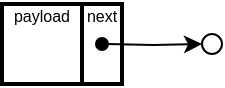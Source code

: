 <mxfile version="20.3.0" type="device"><diagram id="pjl-Je7YjeJYoZC7QJ7M" name="Page-1"><mxGraphModel dx="148" dy="102" grid="1" gridSize="10" guides="1" tooltips="1" connect="1" arrows="1" fold="1" page="1" pageScale="1" pageWidth="850" pageHeight="1100" math="0" shadow="0"><root><mxCell id="0"/><mxCell id="1" parent="0"/><mxCell id="XeFKXmkRxjgR95EFXX7c-20" value="" style="group" parent="1" vertex="1" connectable="0"><mxGeometry x="40" y="40" width="110" height="40" as="geometry"/></mxCell><mxCell id="XeFKXmkRxjgR95EFXX7c-9" value="" style="group" parent="XeFKXmkRxjgR95EFXX7c-20" vertex="1" connectable="0"><mxGeometry width="80" height="40" as="geometry"/></mxCell><mxCell id="XeFKXmkRxjgR95EFXX7c-6" value="" style="rounded=0;whiteSpace=wrap;html=1;strokeColor=#000000;strokeWidth=2;" parent="XeFKXmkRxjgR95EFXX7c-9" vertex="1"><mxGeometry width="40" height="40" as="geometry"/></mxCell><mxCell id="XeFKXmkRxjgR95EFXX7c-7" value="" style="rounded=0;whiteSpace=wrap;html=1;strokeColor=#000000;strokeWidth=2;" parent="XeFKXmkRxjgR95EFXX7c-9" vertex="1"><mxGeometry x="40" width="20" height="40" as="geometry"/></mxCell><mxCell id="XeFKXmkRxjgR95EFXX7c-13" value="&lt;font style=&quot;font-size: 8px&quot;&gt;payload&lt;/font&gt;" style="text;html=1;strokeColor=none;fillColor=none;align=center;verticalAlign=middle;whiteSpace=wrap;rounded=0;" parent="XeFKXmkRxjgR95EFXX7c-9" vertex="1"><mxGeometry width="40" height="10" as="geometry"/></mxCell><mxCell id="XeFKXmkRxjgR95EFXX7c-19" value="&lt;font style=&quot;font-size: 8px&quot;&gt;next&lt;/font&gt;" style="text;html=1;strokeColor=none;fillColor=none;align=center;verticalAlign=middle;whiteSpace=wrap;rounded=0;" parent="XeFKXmkRxjgR95EFXX7c-9" vertex="1"><mxGeometry x="40" width="20" height="10" as="geometry"/></mxCell><mxCell id="XeFKXmkRxjgR95EFXX7c-11" style="edgeStyle=orthogonalEdgeStyle;rounded=0;orthogonalLoop=1;jettySize=auto;html=1;startArrow=oval;startFill=1;" parent="XeFKXmkRxjgR95EFXX7c-20" target="XeFKXmkRxjgR95EFXX7c-12" edge="1"><mxGeometry relative="1" as="geometry"><mxPoint x="80" y="20" as="targetPoint"/><mxPoint x="50" y="20" as="sourcePoint"/></mxGeometry></mxCell><mxCell id="XeFKXmkRxjgR95EFXX7c-12" value="" style="ellipse;whiteSpace=wrap;html=1;aspect=fixed;" parent="XeFKXmkRxjgR95EFXX7c-20" vertex="1"><mxGeometry x="100" y="15" width="10" height="10" as="geometry"/></mxCell></root></mxGraphModel></diagram></mxfile>